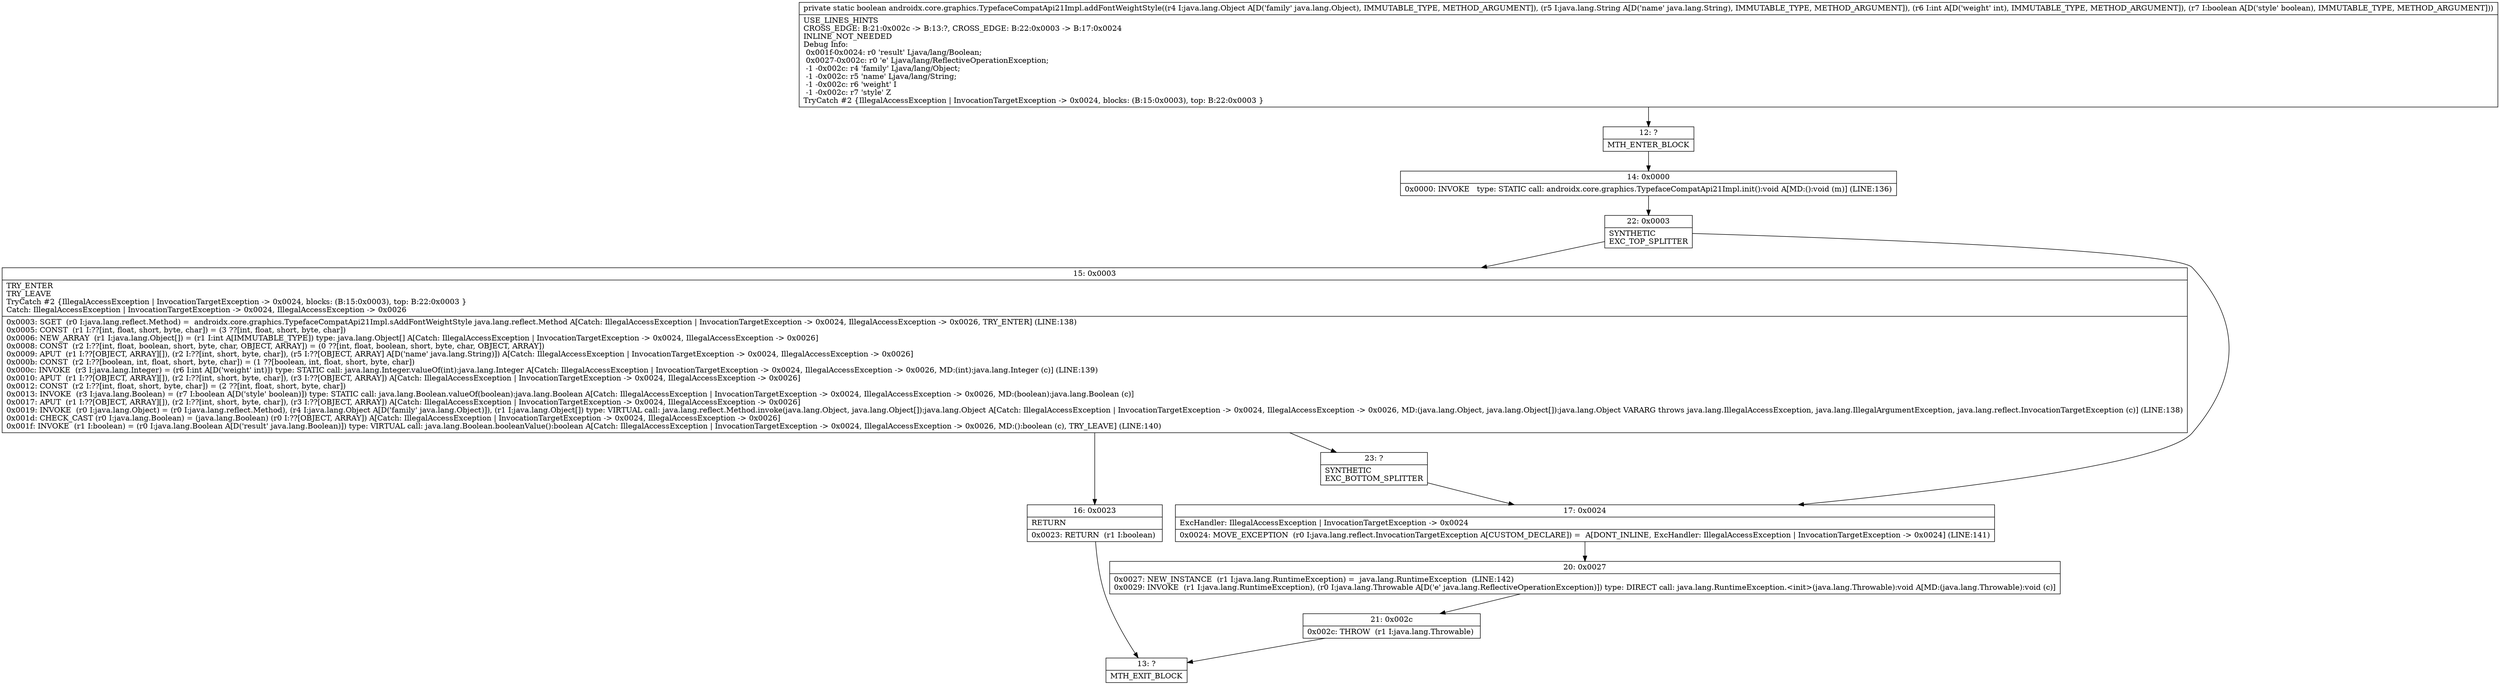 digraph "CFG forandroidx.core.graphics.TypefaceCompatApi21Impl.addFontWeightStyle(Ljava\/lang\/Object;Ljava\/lang\/String;IZ)Z" {
Node_12 [shape=record,label="{12\:\ ?|MTH_ENTER_BLOCK\l}"];
Node_14 [shape=record,label="{14\:\ 0x0000|0x0000: INVOKE   type: STATIC call: androidx.core.graphics.TypefaceCompatApi21Impl.init():void A[MD:():void (m)] (LINE:136)\l}"];
Node_22 [shape=record,label="{22\:\ 0x0003|SYNTHETIC\lEXC_TOP_SPLITTER\l}"];
Node_15 [shape=record,label="{15\:\ 0x0003|TRY_ENTER\lTRY_LEAVE\lTryCatch #2 \{IllegalAccessException \| InvocationTargetException \-\> 0x0024, blocks: (B:15:0x0003), top: B:22:0x0003 \}\lCatch: IllegalAccessException \| InvocationTargetException \-\> 0x0024, IllegalAccessException \-\> 0x0026\l|0x0003: SGET  (r0 I:java.lang.reflect.Method) =  androidx.core.graphics.TypefaceCompatApi21Impl.sAddFontWeightStyle java.lang.reflect.Method A[Catch: IllegalAccessException \| InvocationTargetException \-\> 0x0024, IllegalAccessException \-\> 0x0026, TRY_ENTER] (LINE:138)\l0x0005: CONST  (r1 I:??[int, float, short, byte, char]) = (3 ??[int, float, short, byte, char]) \l0x0006: NEW_ARRAY  (r1 I:java.lang.Object[]) = (r1 I:int A[IMMUTABLE_TYPE]) type: java.lang.Object[] A[Catch: IllegalAccessException \| InvocationTargetException \-\> 0x0024, IllegalAccessException \-\> 0x0026]\l0x0008: CONST  (r2 I:??[int, float, boolean, short, byte, char, OBJECT, ARRAY]) = (0 ??[int, float, boolean, short, byte, char, OBJECT, ARRAY]) \l0x0009: APUT  (r1 I:??[OBJECT, ARRAY][]), (r2 I:??[int, short, byte, char]), (r5 I:??[OBJECT, ARRAY] A[D('name' java.lang.String)]) A[Catch: IllegalAccessException \| InvocationTargetException \-\> 0x0024, IllegalAccessException \-\> 0x0026]\l0x000b: CONST  (r2 I:??[boolean, int, float, short, byte, char]) = (1 ??[boolean, int, float, short, byte, char]) \l0x000c: INVOKE  (r3 I:java.lang.Integer) = (r6 I:int A[D('weight' int)]) type: STATIC call: java.lang.Integer.valueOf(int):java.lang.Integer A[Catch: IllegalAccessException \| InvocationTargetException \-\> 0x0024, IllegalAccessException \-\> 0x0026, MD:(int):java.lang.Integer (c)] (LINE:139)\l0x0010: APUT  (r1 I:??[OBJECT, ARRAY][]), (r2 I:??[int, short, byte, char]), (r3 I:??[OBJECT, ARRAY]) A[Catch: IllegalAccessException \| InvocationTargetException \-\> 0x0024, IllegalAccessException \-\> 0x0026]\l0x0012: CONST  (r2 I:??[int, float, short, byte, char]) = (2 ??[int, float, short, byte, char]) \l0x0013: INVOKE  (r3 I:java.lang.Boolean) = (r7 I:boolean A[D('style' boolean)]) type: STATIC call: java.lang.Boolean.valueOf(boolean):java.lang.Boolean A[Catch: IllegalAccessException \| InvocationTargetException \-\> 0x0024, IllegalAccessException \-\> 0x0026, MD:(boolean):java.lang.Boolean (c)]\l0x0017: APUT  (r1 I:??[OBJECT, ARRAY][]), (r2 I:??[int, short, byte, char]), (r3 I:??[OBJECT, ARRAY]) A[Catch: IllegalAccessException \| InvocationTargetException \-\> 0x0024, IllegalAccessException \-\> 0x0026]\l0x0019: INVOKE  (r0 I:java.lang.Object) = (r0 I:java.lang.reflect.Method), (r4 I:java.lang.Object A[D('family' java.lang.Object)]), (r1 I:java.lang.Object[]) type: VIRTUAL call: java.lang.reflect.Method.invoke(java.lang.Object, java.lang.Object[]):java.lang.Object A[Catch: IllegalAccessException \| InvocationTargetException \-\> 0x0024, IllegalAccessException \-\> 0x0026, MD:(java.lang.Object, java.lang.Object[]):java.lang.Object VARARG throws java.lang.IllegalAccessException, java.lang.IllegalArgumentException, java.lang.reflect.InvocationTargetException (c)] (LINE:138)\l0x001d: CHECK_CAST (r0 I:java.lang.Boolean) = (java.lang.Boolean) (r0 I:??[OBJECT, ARRAY]) A[Catch: IllegalAccessException \| InvocationTargetException \-\> 0x0024, IllegalAccessException \-\> 0x0026]\l0x001f: INVOKE  (r1 I:boolean) = (r0 I:java.lang.Boolean A[D('result' java.lang.Boolean)]) type: VIRTUAL call: java.lang.Boolean.booleanValue():boolean A[Catch: IllegalAccessException \| InvocationTargetException \-\> 0x0024, IllegalAccessException \-\> 0x0026, MD:():boolean (c), TRY_LEAVE] (LINE:140)\l}"];
Node_16 [shape=record,label="{16\:\ 0x0023|RETURN\l|0x0023: RETURN  (r1 I:boolean) \l}"];
Node_13 [shape=record,label="{13\:\ ?|MTH_EXIT_BLOCK\l}"];
Node_23 [shape=record,label="{23\:\ ?|SYNTHETIC\lEXC_BOTTOM_SPLITTER\l}"];
Node_17 [shape=record,label="{17\:\ 0x0024|ExcHandler: IllegalAccessException \| InvocationTargetException \-\> 0x0024\l|0x0024: MOVE_EXCEPTION  (r0 I:java.lang.reflect.InvocationTargetException A[CUSTOM_DECLARE]) =  A[DONT_INLINE, ExcHandler: IllegalAccessException \| InvocationTargetException \-\> 0x0024] (LINE:141)\l}"];
Node_20 [shape=record,label="{20\:\ 0x0027|0x0027: NEW_INSTANCE  (r1 I:java.lang.RuntimeException) =  java.lang.RuntimeException  (LINE:142)\l0x0029: INVOKE  (r1 I:java.lang.RuntimeException), (r0 I:java.lang.Throwable A[D('e' java.lang.ReflectiveOperationException)]) type: DIRECT call: java.lang.RuntimeException.\<init\>(java.lang.Throwable):void A[MD:(java.lang.Throwable):void (c)]\l}"];
Node_21 [shape=record,label="{21\:\ 0x002c|0x002c: THROW  (r1 I:java.lang.Throwable) \l}"];
MethodNode[shape=record,label="{private static boolean androidx.core.graphics.TypefaceCompatApi21Impl.addFontWeightStyle((r4 I:java.lang.Object A[D('family' java.lang.Object), IMMUTABLE_TYPE, METHOD_ARGUMENT]), (r5 I:java.lang.String A[D('name' java.lang.String), IMMUTABLE_TYPE, METHOD_ARGUMENT]), (r6 I:int A[D('weight' int), IMMUTABLE_TYPE, METHOD_ARGUMENT]), (r7 I:boolean A[D('style' boolean), IMMUTABLE_TYPE, METHOD_ARGUMENT]))  | USE_LINES_HINTS\lCROSS_EDGE: B:21:0x002c \-\> B:13:?, CROSS_EDGE: B:22:0x0003 \-\> B:17:0x0024\lINLINE_NOT_NEEDED\lDebug Info:\l  0x001f\-0x0024: r0 'result' Ljava\/lang\/Boolean;\l  0x0027\-0x002c: r0 'e' Ljava\/lang\/ReflectiveOperationException;\l  \-1 \-0x002c: r4 'family' Ljava\/lang\/Object;\l  \-1 \-0x002c: r5 'name' Ljava\/lang\/String;\l  \-1 \-0x002c: r6 'weight' I\l  \-1 \-0x002c: r7 'style' Z\lTryCatch #2 \{IllegalAccessException \| InvocationTargetException \-\> 0x0024, blocks: (B:15:0x0003), top: B:22:0x0003 \}\l}"];
MethodNode -> Node_12;Node_12 -> Node_14;
Node_14 -> Node_22;
Node_22 -> Node_15;
Node_22 -> Node_17;
Node_15 -> Node_16;
Node_15 -> Node_23;
Node_16 -> Node_13;
Node_23 -> Node_17;
Node_17 -> Node_20;
Node_20 -> Node_21;
Node_21 -> Node_13;
}

